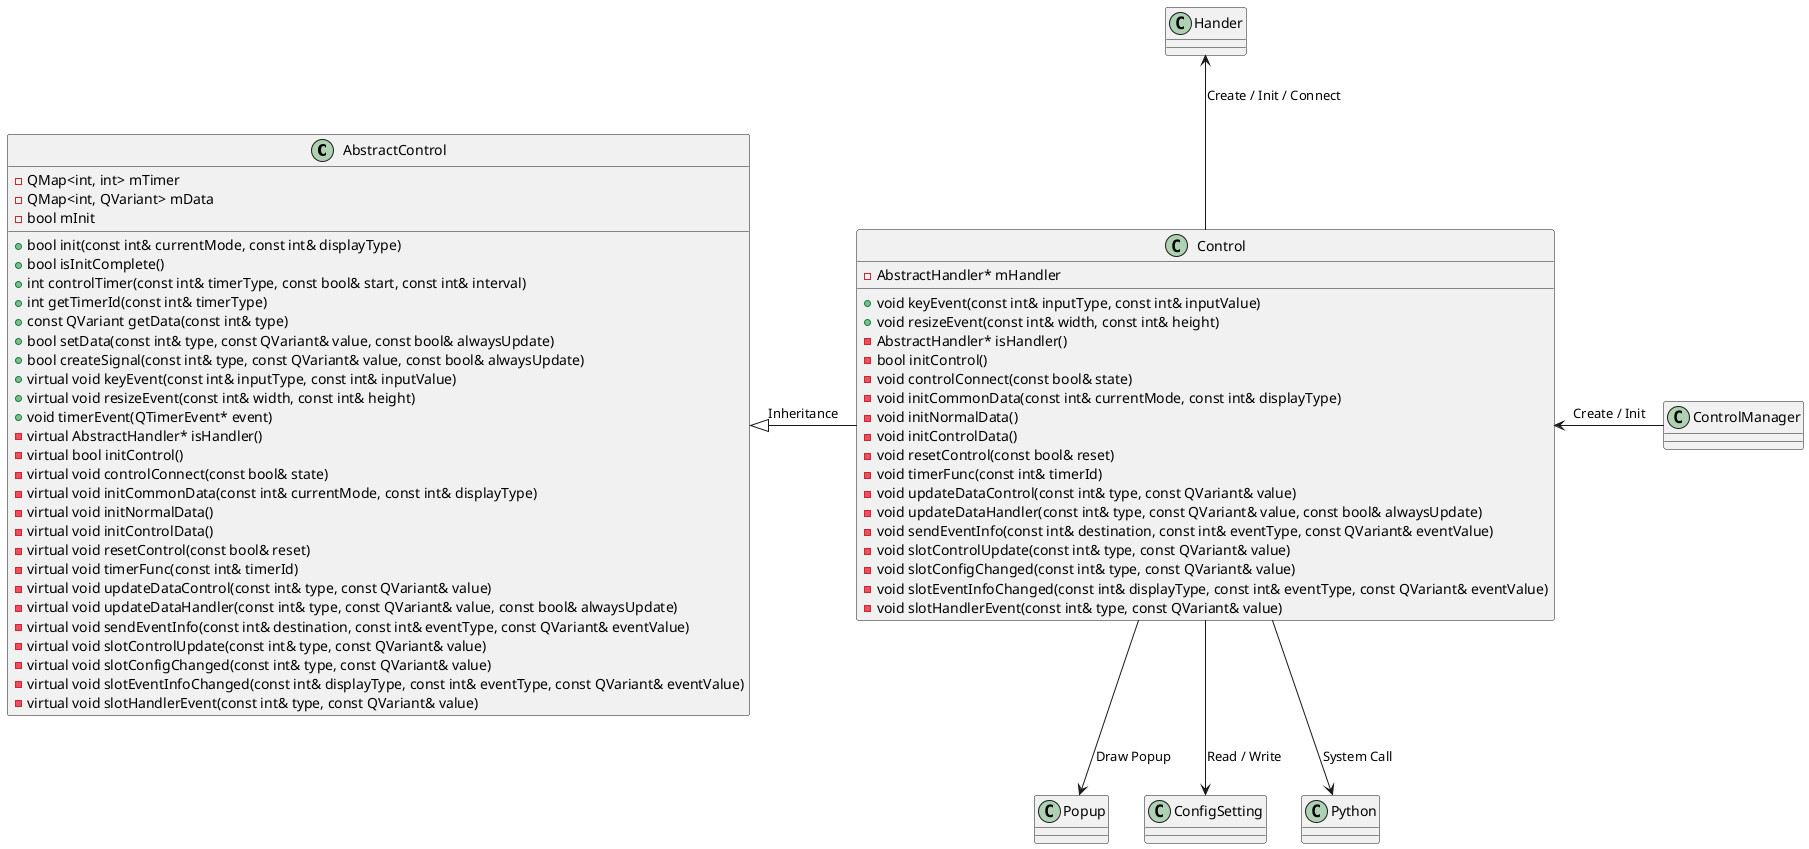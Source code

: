 @startuml

' AbstractControl 클래스 정의
class AbstractControl {
    +bool init(const int& currentMode, const int& displayType)
    +bool isInitComplete()
    +int controlTimer(const int& timerType, const bool& start, const int& interval)
    +int getTimerId(const int& timerType)
    +const QVariant getData(const int& type)
    +bool setData(const int& type, const QVariant& value, const bool& alwaysUpdate)
    +bool createSignal(const int& type, const QVariant& value, const bool& alwaysUpdate)
    +virtual void keyEvent(const int& inputType, const int& inputValue)
    +virtual void resizeEvent(const int& width, const int& height)
    +void timerEvent(QTimerEvent* event)
    -virtual AbstractHandler* isHandler()
    -virtual bool initControl()
    -virtual void controlConnect(const bool& state)
    -virtual void initCommonData(const int& currentMode, const int& displayType)
    -virtual void initNormalData()
    -virtual void initControlData()
    -virtual void resetControl(const bool& reset)
    -virtual void timerFunc(const int& timerId)
    -virtual void updateDataControl(const int& type, const QVariant& value)
    -virtual void updateDataHandler(const int& type, const QVariant& value, const bool& alwaysUpdate)
    -virtual void sendEventInfo(const int& destination, const int& eventType, const QVariant& eventValue)
    -virtual void slotControlUpdate(const int& type, const QVariant& value)
    -virtual void slotConfigChanged(const int& type, const QVariant& value)
    -virtual void slotEventInfoChanged(const int& displayType, const int& eventType, const QVariant& eventValue)
    -virtual void slotHandlerEvent(const int& type, const QVariant& value)
    -QMap<int, int> mTimer
    -QMap<int, QVariant> mData
    -bool mInit
}

' Control 클래스 정의
class Control {
    +void keyEvent(const int& inputType, const int& inputValue)
    +void resizeEvent(const int& width, const int& height)
    -AbstractHandler* isHandler()
    -bool initControl()
    -void controlConnect(const bool& state)
    -void initCommonData(const int& currentMode, const int& displayType)
    -void initNormalData()
    -void initControlData()
    -void resetControl(const bool& reset)
    -void timerFunc(const int& timerId)
    -void updateDataControl(const int& type, const QVariant& value)
    -void updateDataHandler(const int& type, const QVariant& value, const bool& alwaysUpdate)
    -void sendEventInfo(const int& destination, const int& eventType, const QVariant& eventValue)
    -void slotControlUpdate(const int& type, const QVariant& value)
    -void slotConfigChanged(const int& type, const QVariant& value)
    -void slotEventInfoChanged(const int& displayType, const int& eventType, const QVariant& eventValue)
    -void slotHandlerEvent(const int& type, const QVariant& value)
    -AbstractHandler* mHandler
}

' 클래스 간의 관계 정의
Control <- ControlManager : Create / Init
AbstractControl <|- Control : Inheritance
Control --> Popup : Draw Popup
Control --> ConfigSetting : Read / Write
Control --> Python : System Call
Hander <-- Control : Create / Init / Connect


@enduml
